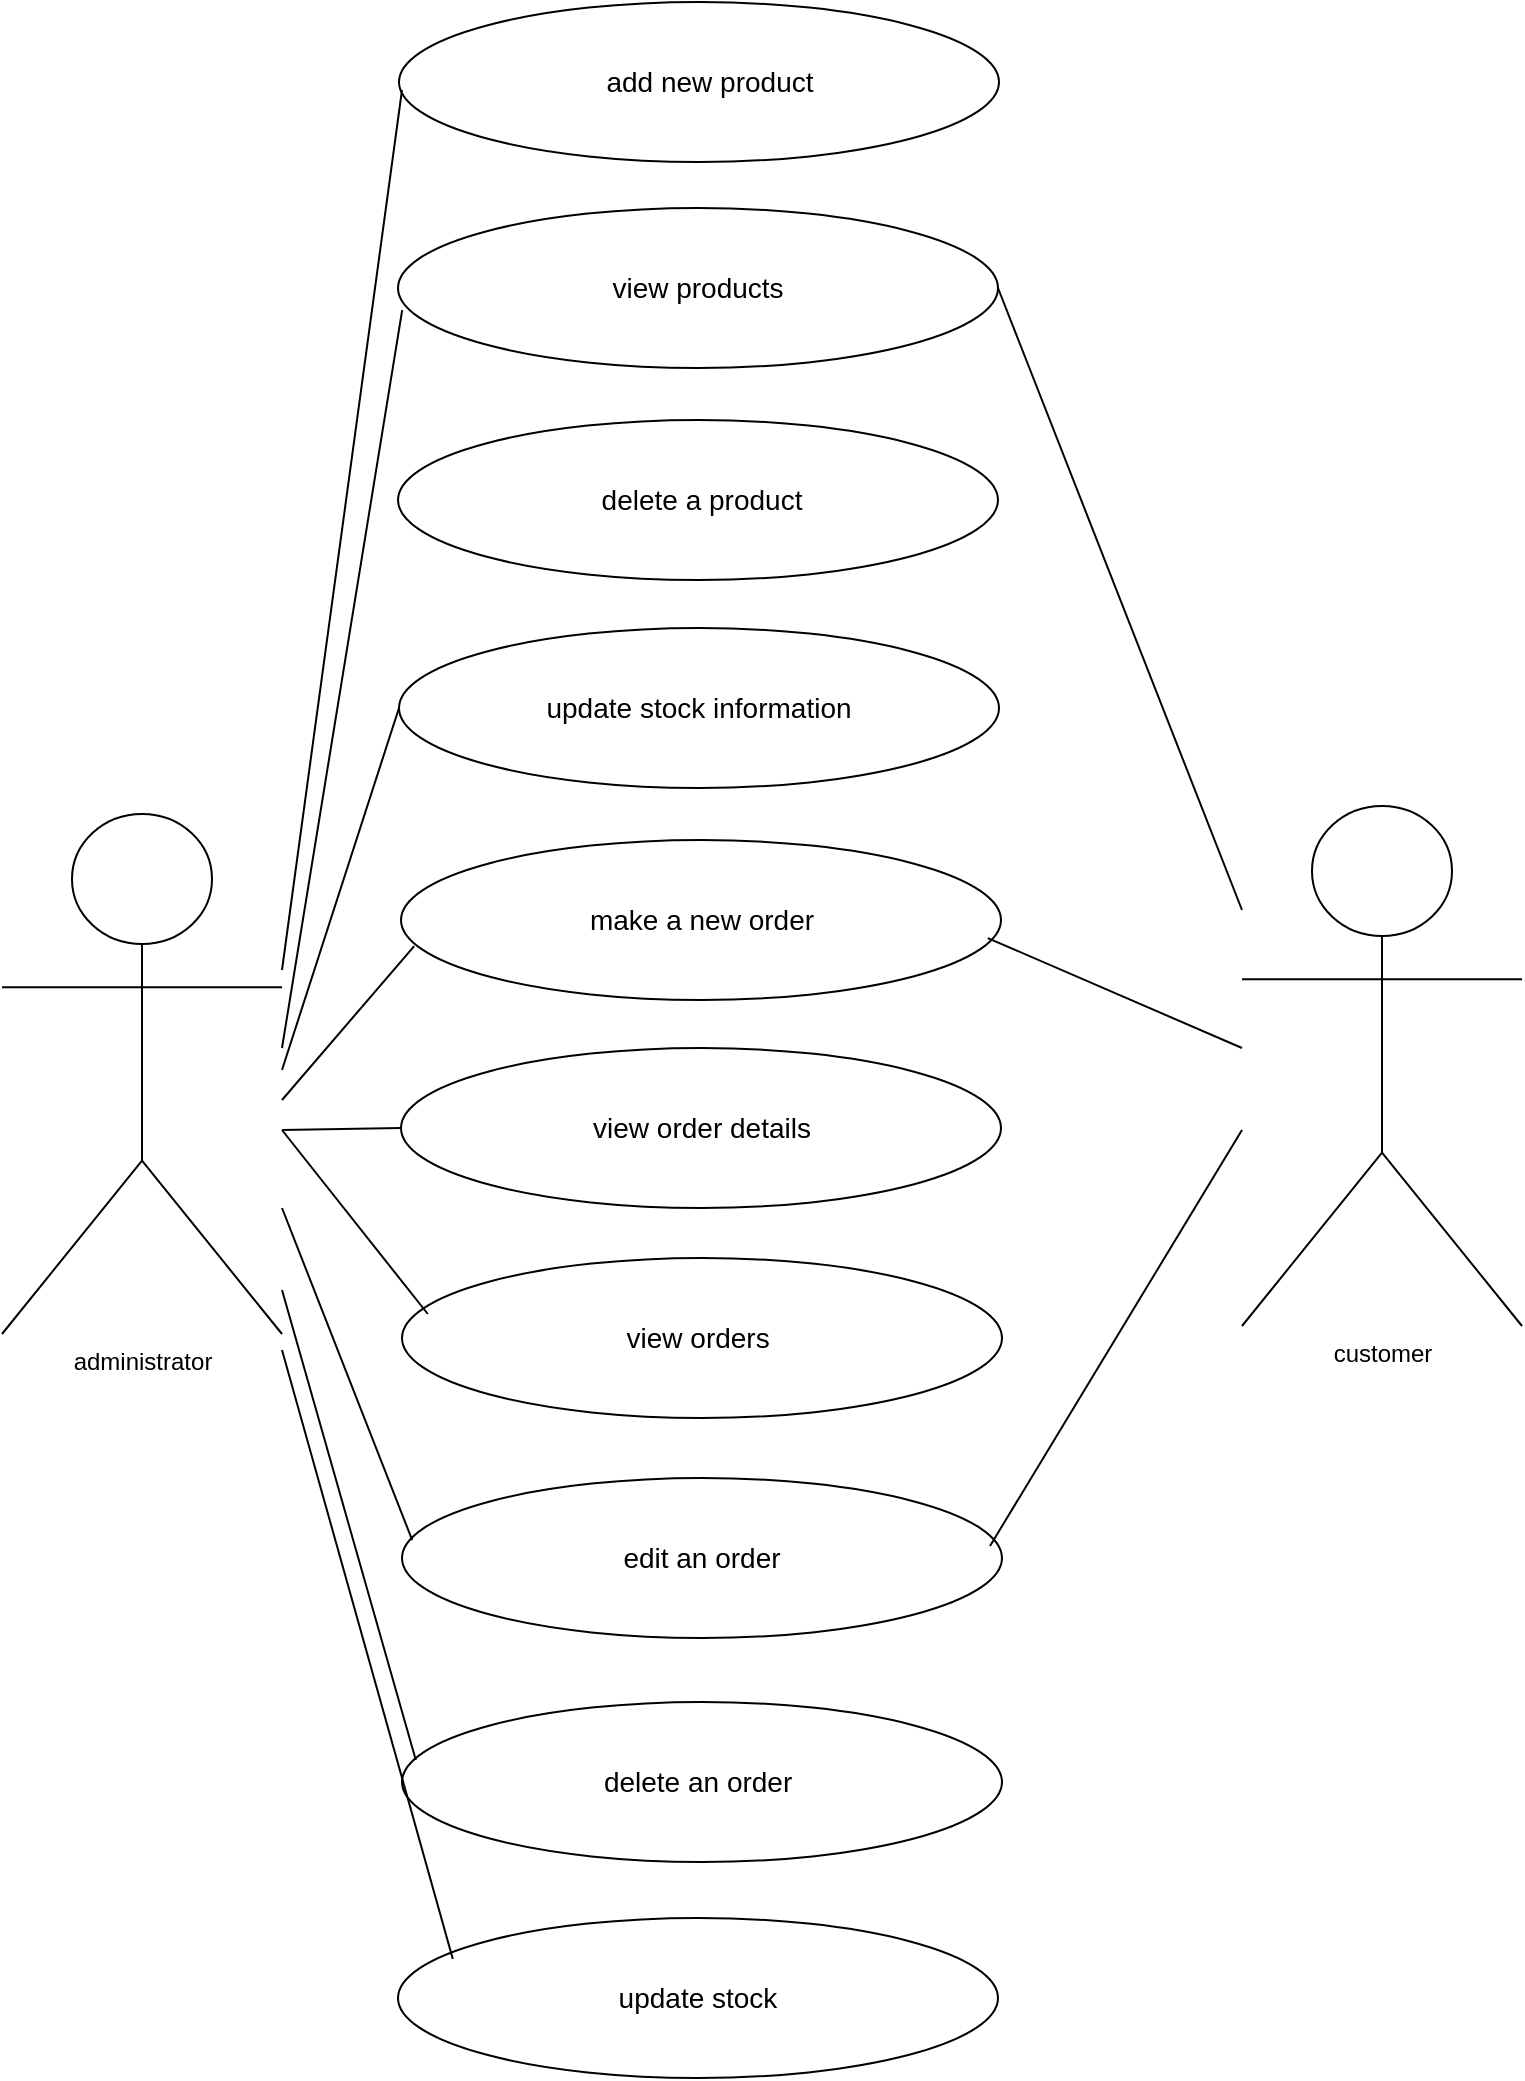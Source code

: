 <mxfile version="26.0.5">
  <diagram name="Page-1" id="2KGIQ_eXEkSzWEXvWLHr">
    <mxGraphModel dx="1434" dy="772" grid="1" gridSize="10" guides="1" tooltips="1" connect="1" arrows="1" fold="1" page="1" pageScale="1" pageWidth="850" pageHeight="1100" math="0" shadow="0">
      <root>
        <mxCell id="0" />
        <mxCell id="1" parent="0" />
        <mxCell id="9QEkRZjNsA17iuVOnQEO-1" value="administrator" style="shape=umlActor;verticalLabelPosition=bottom;verticalAlign=top;html=1;outlineConnect=0;" vertex="1" parent="1">
          <mxGeometry x="60" y="442" width="140" height="260" as="geometry" />
        </mxCell>
        <mxCell id="9QEkRZjNsA17iuVOnQEO-2" value="" style="ellipse;whiteSpace=wrap;html=1;" vertex="1" parent="1">
          <mxGeometry x="258.5" y="36" width="300" height="80" as="geometry" />
        </mxCell>
        <mxCell id="9QEkRZjNsA17iuVOnQEO-3" value="" style="ellipse;whiteSpace=wrap;html=1;" vertex="1" parent="1">
          <mxGeometry x="258" y="139" width="300" height="80" as="geometry" />
        </mxCell>
        <mxCell id="9QEkRZjNsA17iuVOnQEO-4" value="" style="ellipse;whiteSpace=wrap;html=1;" vertex="1" parent="1">
          <mxGeometry x="258" y="245" width="300" height="80" as="geometry" />
        </mxCell>
        <mxCell id="9QEkRZjNsA17iuVOnQEO-5" value="" style="ellipse;whiteSpace=wrap;html=1;" vertex="1" parent="1">
          <mxGeometry x="258.5" y="349" width="300" height="80" as="geometry" />
        </mxCell>
        <mxCell id="9QEkRZjNsA17iuVOnQEO-6" value="add new product" style="text;html=1;align=center;verticalAlign=middle;whiteSpace=wrap;rounded=0;fontSize=14;" vertex="1" parent="1">
          <mxGeometry x="303.5" y="46" width="220" height="60" as="geometry" />
        </mxCell>
        <mxCell id="9QEkRZjNsA17iuVOnQEO-7" value="view products" style="text;html=1;align=center;verticalAlign=middle;whiteSpace=wrap;rounded=0;fontSize=14;" vertex="1" parent="1">
          <mxGeometry x="308" y="149" width="200" height="60" as="geometry" />
        </mxCell>
        <mxCell id="9QEkRZjNsA17iuVOnQEO-8" value="delete a product" style="text;html=1;align=center;verticalAlign=middle;whiteSpace=wrap;rounded=0;fontSize=14;" vertex="1" parent="1">
          <mxGeometry x="330" y="255" width="160" height="60" as="geometry" />
        </mxCell>
        <mxCell id="9QEkRZjNsA17iuVOnQEO-9" value="update stock information" style="text;html=1;align=center;verticalAlign=middle;whiteSpace=wrap;rounded=0;fontSize=14;" vertex="1" parent="1">
          <mxGeometry x="321" y="359" width="175" height="60" as="geometry" />
        </mxCell>
        <mxCell id="9QEkRZjNsA17iuVOnQEO-12" value="customer" style="shape=umlActor;verticalLabelPosition=bottom;verticalAlign=top;html=1;outlineConnect=0;" vertex="1" parent="1">
          <mxGeometry x="680" y="438" width="140" height="260" as="geometry" />
        </mxCell>
        <mxCell id="9QEkRZjNsA17iuVOnQEO-13" value="make a new order" style="ellipse;whiteSpace=wrap;html=1;fontSize=14;" vertex="1" parent="1">
          <mxGeometry x="259.5" y="455" width="300" height="80" as="geometry" />
        </mxCell>
        <mxCell id="9QEkRZjNsA17iuVOnQEO-14" value="view order details" style="ellipse;whiteSpace=wrap;html=1;fontSize=14;" vertex="1" parent="1">
          <mxGeometry x="259.5" y="559" width="300" height="80" as="geometry" />
        </mxCell>
        <mxCell id="9QEkRZjNsA17iuVOnQEO-15" value="view orders&amp;nbsp;" style="ellipse;whiteSpace=wrap;html=1;fontSize=14;" vertex="1" parent="1">
          <mxGeometry x="260" y="664" width="300" height="80" as="geometry" />
        </mxCell>
        <mxCell id="9QEkRZjNsA17iuVOnQEO-16" value="delete an order&amp;nbsp;" style="ellipse;whiteSpace=wrap;html=1;fontSize=14;" vertex="1" parent="1">
          <mxGeometry x="260" y="886" width="300" height="80" as="geometry" />
        </mxCell>
        <mxCell id="9QEkRZjNsA17iuVOnQEO-17" value="edit an order" style="ellipse;whiteSpace=wrap;html=1;fontSize=14;" vertex="1" parent="1">
          <mxGeometry x="260" y="774" width="300" height="80" as="geometry" />
        </mxCell>
        <mxCell id="9QEkRZjNsA17iuVOnQEO-18" value="update stock" style="ellipse;whiteSpace=wrap;html=1;fontSize=14;" vertex="1" parent="1">
          <mxGeometry x="258" y="994" width="300" height="80" as="geometry" />
        </mxCell>
        <mxCell id="9QEkRZjNsA17iuVOnQEO-23" value="" style="endArrow=none;html=1;rounded=0;entryX=0.005;entryY=0.55;entryDx=0;entryDy=0;entryPerimeter=0;" edge="1" parent="1" target="9QEkRZjNsA17iuVOnQEO-2">
          <mxGeometry width="50" height="50" relative="1" as="geometry">
            <mxPoint x="200" y="520" as="sourcePoint" />
            <mxPoint x="250" y="80" as="targetPoint" />
          </mxGeometry>
        </mxCell>
        <mxCell id="9QEkRZjNsA17iuVOnQEO-24" value="" style="endArrow=none;html=1;rounded=0;entryX=0.007;entryY=0.638;entryDx=0;entryDy=0;entryPerimeter=0;" edge="1" parent="1" target="9QEkRZjNsA17iuVOnQEO-3">
          <mxGeometry width="50" height="50" relative="1" as="geometry">
            <mxPoint x="200" y="559" as="sourcePoint" />
            <mxPoint x="250" y="509" as="targetPoint" />
          </mxGeometry>
        </mxCell>
        <mxCell id="9QEkRZjNsA17iuVOnQEO-25" value="" style="endArrow=none;html=1;rounded=0;entryX=0;entryY=0.5;entryDx=0;entryDy=0;" edge="1" parent="1" target="9QEkRZjNsA17iuVOnQEO-5">
          <mxGeometry width="50" height="50" relative="1" as="geometry">
            <mxPoint x="200" y="570" as="sourcePoint" />
            <mxPoint x="250" y="520" as="targetPoint" />
          </mxGeometry>
        </mxCell>
        <mxCell id="9QEkRZjNsA17iuVOnQEO-26" value="" style="endArrow=none;html=1;rounded=0;entryX=0.022;entryY=0.663;entryDx=0;entryDy=0;entryPerimeter=0;" edge="1" parent="1" target="9QEkRZjNsA17iuVOnQEO-13">
          <mxGeometry width="50" height="50" relative="1" as="geometry">
            <mxPoint x="200" y="585" as="sourcePoint" />
            <mxPoint x="250" y="535" as="targetPoint" />
          </mxGeometry>
        </mxCell>
        <mxCell id="9QEkRZjNsA17iuVOnQEO-27" value="" style="endArrow=none;html=1;rounded=0;entryX=0;entryY=0.5;entryDx=0;entryDy=0;" edge="1" parent="1" target="9QEkRZjNsA17iuVOnQEO-14">
          <mxGeometry width="50" height="50" relative="1" as="geometry">
            <mxPoint x="200" y="600" as="sourcePoint" />
            <mxPoint x="250" y="550" as="targetPoint" />
          </mxGeometry>
        </mxCell>
        <mxCell id="9QEkRZjNsA17iuVOnQEO-28" value="" style="endArrow=none;html=1;rounded=0;entryX=0.043;entryY=0.35;entryDx=0;entryDy=0;entryPerimeter=0;" edge="1" parent="1" target="9QEkRZjNsA17iuVOnQEO-15">
          <mxGeometry width="50" height="50" relative="1" as="geometry">
            <mxPoint x="200" y="600" as="sourcePoint" />
            <mxPoint x="250" y="589" as="targetPoint" />
          </mxGeometry>
        </mxCell>
        <mxCell id="9QEkRZjNsA17iuVOnQEO-29" value="" style="endArrow=none;html=1;rounded=0;entryX=0.017;entryY=0.388;entryDx=0;entryDy=0;entryPerimeter=0;" edge="1" parent="1" target="9QEkRZjNsA17iuVOnQEO-17">
          <mxGeometry width="50" height="50" relative="1" as="geometry">
            <mxPoint x="200" y="639" as="sourcePoint" />
            <mxPoint x="250" y="589" as="targetPoint" />
          </mxGeometry>
        </mxCell>
        <mxCell id="9QEkRZjNsA17iuVOnQEO-30" value="" style="endArrow=none;html=1;rounded=0;entryX=0.023;entryY=0.363;entryDx=0;entryDy=0;entryPerimeter=0;" edge="1" parent="1" target="9QEkRZjNsA17iuVOnQEO-16">
          <mxGeometry width="50" height="50" relative="1" as="geometry">
            <mxPoint x="200" y="680" as="sourcePoint" />
            <mxPoint x="250" y="630" as="targetPoint" />
          </mxGeometry>
        </mxCell>
        <mxCell id="9QEkRZjNsA17iuVOnQEO-31" value="" style="endArrow=none;html=1;rounded=0;" edge="1" parent="1">
          <mxGeometry width="50" height="50" relative="1" as="geometry">
            <mxPoint x="200" y="710" as="sourcePoint" />
            <mxPoint x="285.404" y="1014.456" as="targetPoint" />
          </mxGeometry>
        </mxCell>
        <mxCell id="9QEkRZjNsA17iuVOnQEO-32" value="" style="endArrow=none;html=1;rounded=0;exitX=1;exitY=0.5;exitDx=0;exitDy=0;" edge="1" parent="1" source="9QEkRZjNsA17iuVOnQEO-3">
          <mxGeometry width="50" height="50" relative="1" as="geometry">
            <mxPoint x="630" y="540" as="sourcePoint" />
            <mxPoint x="680" y="490" as="targetPoint" />
          </mxGeometry>
        </mxCell>
        <mxCell id="9QEkRZjNsA17iuVOnQEO-33" value="" style="endArrow=none;html=1;rounded=0;exitX=0.978;exitY=0.613;exitDx=0;exitDy=0;exitPerimeter=0;" edge="1" parent="1" source="9QEkRZjNsA17iuVOnQEO-13">
          <mxGeometry width="50" height="50" relative="1" as="geometry">
            <mxPoint x="630" y="609" as="sourcePoint" />
            <mxPoint x="680" y="559" as="targetPoint" />
          </mxGeometry>
        </mxCell>
        <mxCell id="9QEkRZjNsA17iuVOnQEO-34" value="" style="endArrow=none;html=1;rounded=0;exitX=0.98;exitY=0.425;exitDx=0;exitDy=0;exitPerimeter=0;" edge="1" parent="1" source="9QEkRZjNsA17iuVOnQEO-17">
          <mxGeometry width="50" height="50" relative="1" as="geometry">
            <mxPoint x="630" y="650" as="sourcePoint" />
            <mxPoint x="680" y="600" as="targetPoint" />
          </mxGeometry>
        </mxCell>
      </root>
    </mxGraphModel>
  </diagram>
</mxfile>
